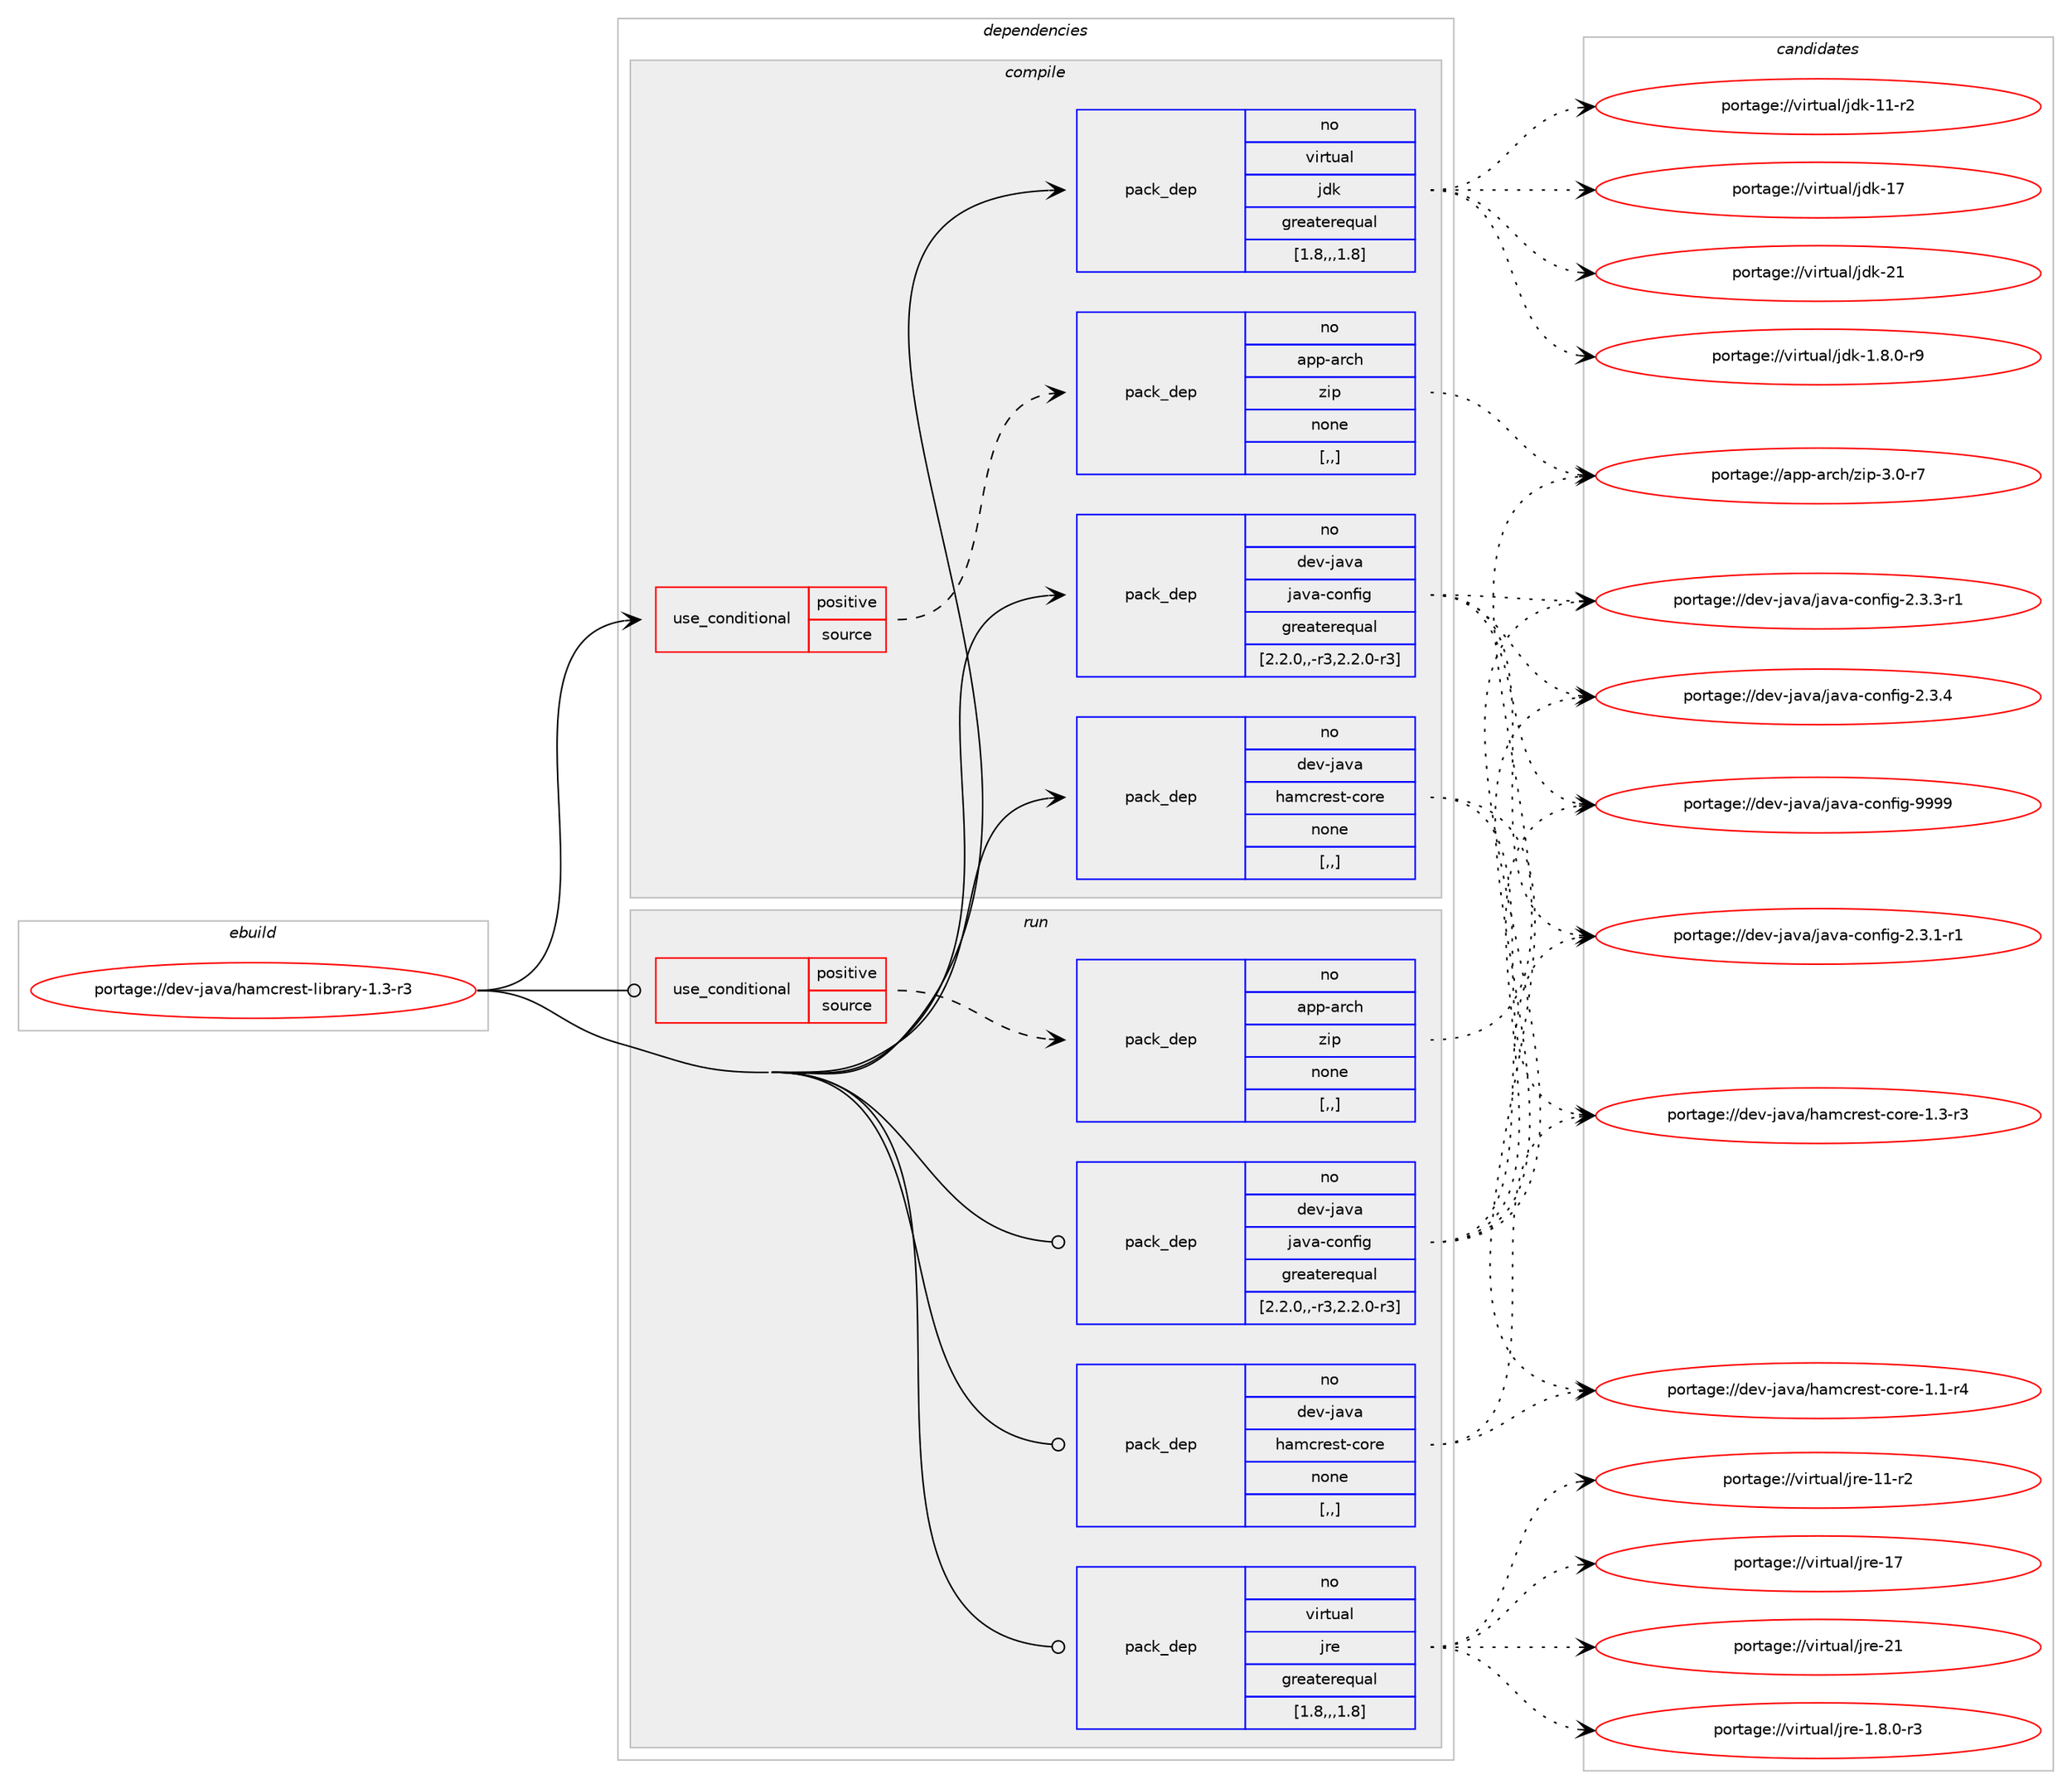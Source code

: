 digraph prolog {

# *************
# Graph options
# *************

newrank=true;
concentrate=true;
compound=true;
graph [rankdir=LR,fontname=Helvetica,fontsize=10,ranksep=1.5];#, ranksep=2.5, nodesep=0.2];
edge  [arrowhead=vee];
node  [fontname=Helvetica,fontsize=10];

# **********
# The ebuild
# **********

subgraph cluster_leftcol {
color=gray;
rank=same;
label=<<i>ebuild</i>>;
id [label="portage://dev-java/hamcrest-library-1.3-r3", color=red, width=4, href="../dev-java/hamcrest-library-1.3-r3.svg"];
}

# ****************
# The dependencies
# ****************

subgraph cluster_midcol {
color=gray;
label=<<i>dependencies</i>>;
subgraph cluster_compile {
fillcolor="#eeeeee";
style=filled;
label=<<i>compile</i>>;
subgraph cond21124 {
dependency91735 [label=<<TABLE BORDER="0" CELLBORDER="1" CELLSPACING="0" CELLPADDING="4"><TR><TD ROWSPAN="3" CELLPADDING="10">use_conditional</TD></TR><TR><TD>positive</TD></TR><TR><TD>source</TD></TR></TABLE>>, shape=none, color=red];
subgraph pack69587 {
dependency91736 [label=<<TABLE BORDER="0" CELLBORDER="1" CELLSPACING="0" CELLPADDING="4" WIDTH="220"><TR><TD ROWSPAN="6" CELLPADDING="30">pack_dep</TD></TR><TR><TD WIDTH="110">no</TD></TR><TR><TD>app-arch</TD></TR><TR><TD>zip</TD></TR><TR><TD>none</TD></TR><TR><TD>[,,]</TD></TR></TABLE>>, shape=none, color=blue];
}
dependency91735:e -> dependency91736:w [weight=20,style="dashed",arrowhead="vee"];
}
id:e -> dependency91735:w [weight=20,style="solid",arrowhead="vee"];
subgraph pack69588 {
dependency91737 [label=<<TABLE BORDER="0" CELLBORDER="1" CELLSPACING="0" CELLPADDING="4" WIDTH="220"><TR><TD ROWSPAN="6" CELLPADDING="30">pack_dep</TD></TR><TR><TD WIDTH="110">no</TD></TR><TR><TD>dev-java</TD></TR><TR><TD>hamcrest-core</TD></TR><TR><TD>none</TD></TR><TR><TD>[,,]</TD></TR></TABLE>>, shape=none, color=blue];
}
id:e -> dependency91737:w [weight=20,style="solid",arrowhead="vee"];
subgraph pack69589 {
dependency91738 [label=<<TABLE BORDER="0" CELLBORDER="1" CELLSPACING="0" CELLPADDING="4" WIDTH="220"><TR><TD ROWSPAN="6" CELLPADDING="30">pack_dep</TD></TR><TR><TD WIDTH="110">no</TD></TR><TR><TD>dev-java</TD></TR><TR><TD>java-config</TD></TR><TR><TD>greaterequal</TD></TR><TR><TD>[2.2.0,,-r3,2.2.0-r3]</TD></TR></TABLE>>, shape=none, color=blue];
}
id:e -> dependency91738:w [weight=20,style="solid",arrowhead="vee"];
subgraph pack69590 {
dependency91739 [label=<<TABLE BORDER="0" CELLBORDER="1" CELLSPACING="0" CELLPADDING="4" WIDTH="220"><TR><TD ROWSPAN="6" CELLPADDING="30">pack_dep</TD></TR><TR><TD WIDTH="110">no</TD></TR><TR><TD>virtual</TD></TR><TR><TD>jdk</TD></TR><TR><TD>greaterequal</TD></TR><TR><TD>[1.8,,,1.8]</TD></TR></TABLE>>, shape=none, color=blue];
}
id:e -> dependency91739:w [weight=20,style="solid",arrowhead="vee"];
}
subgraph cluster_compileandrun {
fillcolor="#eeeeee";
style=filled;
label=<<i>compile and run</i>>;
}
subgraph cluster_run {
fillcolor="#eeeeee";
style=filled;
label=<<i>run</i>>;
subgraph cond21125 {
dependency91740 [label=<<TABLE BORDER="0" CELLBORDER="1" CELLSPACING="0" CELLPADDING="4"><TR><TD ROWSPAN="3" CELLPADDING="10">use_conditional</TD></TR><TR><TD>positive</TD></TR><TR><TD>source</TD></TR></TABLE>>, shape=none, color=red];
subgraph pack69591 {
dependency91741 [label=<<TABLE BORDER="0" CELLBORDER="1" CELLSPACING="0" CELLPADDING="4" WIDTH="220"><TR><TD ROWSPAN="6" CELLPADDING="30">pack_dep</TD></TR><TR><TD WIDTH="110">no</TD></TR><TR><TD>app-arch</TD></TR><TR><TD>zip</TD></TR><TR><TD>none</TD></TR><TR><TD>[,,]</TD></TR></TABLE>>, shape=none, color=blue];
}
dependency91740:e -> dependency91741:w [weight=20,style="dashed",arrowhead="vee"];
}
id:e -> dependency91740:w [weight=20,style="solid",arrowhead="odot"];
subgraph pack69592 {
dependency91742 [label=<<TABLE BORDER="0" CELLBORDER="1" CELLSPACING="0" CELLPADDING="4" WIDTH="220"><TR><TD ROWSPAN="6" CELLPADDING="30">pack_dep</TD></TR><TR><TD WIDTH="110">no</TD></TR><TR><TD>dev-java</TD></TR><TR><TD>hamcrest-core</TD></TR><TR><TD>none</TD></TR><TR><TD>[,,]</TD></TR></TABLE>>, shape=none, color=blue];
}
id:e -> dependency91742:w [weight=20,style="solid",arrowhead="odot"];
subgraph pack69593 {
dependency91743 [label=<<TABLE BORDER="0" CELLBORDER="1" CELLSPACING="0" CELLPADDING="4" WIDTH="220"><TR><TD ROWSPAN="6" CELLPADDING="30">pack_dep</TD></TR><TR><TD WIDTH="110">no</TD></TR><TR><TD>dev-java</TD></TR><TR><TD>java-config</TD></TR><TR><TD>greaterequal</TD></TR><TR><TD>[2.2.0,,-r3,2.2.0-r3]</TD></TR></TABLE>>, shape=none, color=blue];
}
id:e -> dependency91743:w [weight=20,style="solid",arrowhead="odot"];
subgraph pack69594 {
dependency91744 [label=<<TABLE BORDER="0" CELLBORDER="1" CELLSPACING="0" CELLPADDING="4" WIDTH="220"><TR><TD ROWSPAN="6" CELLPADDING="30">pack_dep</TD></TR><TR><TD WIDTH="110">no</TD></TR><TR><TD>virtual</TD></TR><TR><TD>jre</TD></TR><TR><TD>greaterequal</TD></TR><TR><TD>[1.8,,,1.8]</TD></TR></TABLE>>, shape=none, color=blue];
}
id:e -> dependency91744:w [weight=20,style="solid",arrowhead="odot"];
}
}

# **************
# The candidates
# **************

subgraph cluster_choices {
rank=same;
color=gray;
label=<<i>candidates</i>>;

subgraph choice69587 {
color=black;
nodesep=1;
choice9711211245971149910447122105112455146484511455 [label="portage://app-arch/zip-3.0-r7", color=red, width=4,href="../app-arch/zip-3.0-r7.svg"];
dependency91736:e -> choice9711211245971149910447122105112455146484511455:w [style=dotted,weight="100"];
}
subgraph choice69588 {
color=black;
nodesep=1;
choice1001011184510697118974710497109991141011151164599111114101454946494511452 [label="portage://dev-java/hamcrest-core-1.1-r4", color=red, width=4,href="../dev-java/hamcrest-core-1.1-r4.svg"];
choice1001011184510697118974710497109991141011151164599111114101454946514511451 [label="portage://dev-java/hamcrest-core-1.3-r3", color=red, width=4,href="../dev-java/hamcrest-core-1.3-r3.svg"];
dependency91737:e -> choice1001011184510697118974710497109991141011151164599111114101454946494511452:w [style=dotted,weight="100"];
dependency91737:e -> choice1001011184510697118974710497109991141011151164599111114101454946514511451:w [style=dotted,weight="100"];
}
subgraph choice69589 {
color=black;
nodesep=1;
choice10010111845106971189747106971189745991111101021051034550465146494511449 [label="portage://dev-java/java-config-2.3.1-r1", color=red, width=4,href="../dev-java/java-config-2.3.1-r1.svg"];
choice10010111845106971189747106971189745991111101021051034550465146514511449 [label="portage://dev-java/java-config-2.3.3-r1", color=red, width=4,href="../dev-java/java-config-2.3.3-r1.svg"];
choice1001011184510697118974710697118974599111110102105103455046514652 [label="portage://dev-java/java-config-2.3.4", color=red, width=4,href="../dev-java/java-config-2.3.4.svg"];
choice10010111845106971189747106971189745991111101021051034557575757 [label="portage://dev-java/java-config-9999", color=red, width=4,href="../dev-java/java-config-9999.svg"];
dependency91738:e -> choice10010111845106971189747106971189745991111101021051034550465146494511449:w [style=dotted,weight="100"];
dependency91738:e -> choice10010111845106971189747106971189745991111101021051034550465146514511449:w [style=dotted,weight="100"];
dependency91738:e -> choice1001011184510697118974710697118974599111110102105103455046514652:w [style=dotted,weight="100"];
dependency91738:e -> choice10010111845106971189747106971189745991111101021051034557575757:w [style=dotted,weight="100"];
}
subgraph choice69590 {
color=black;
nodesep=1;
choice11810511411611797108471061001074549465646484511457 [label="portage://virtual/jdk-1.8.0-r9", color=red, width=4,href="../virtual/jdk-1.8.0-r9.svg"];
choice11810511411611797108471061001074549494511450 [label="portage://virtual/jdk-11-r2", color=red, width=4,href="../virtual/jdk-11-r2.svg"];
choice1181051141161179710847106100107454955 [label="portage://virtual/jdk-17", color=red, width=4,href="../virtual/jdk-17.svg"];
choice1181051141161179710847106100107455049 [label="portage://virtual/jdk-21", color=red, width=4,href="../virtual/jdk-21.svg"];
dependency91739:e -> choice11810511411611797108471061001074549465646484511457:w [style=dotted,weight="100"];
dependency91739:e -> choice11810511411611797108471061001074549494511450:w [style=dotted,weight="100"];
dependency91739:e -> choice1181051141161179710847106100107454955:w [style=dotted,weight="100"];
dependency91739:e -> choice1181051141161179710847106100107455049:w [style=dotted,weight="100"];
}
subgraph choice69591 {
color=black;
nodesep=1;
choice9711211245971149910447122105112455146484511455 [label="portage://app-arch/zip-3.0-r7", color=red, width=4,href="../app-arch/zip-3.0-r7.svg"];
dependency91741:e -> choice9711211245971149910447122105112455146484511455:w [style=dotted,weight="100"];
}
subgraph choice69592 {
color=black;
nodesep=1;
choice1001011184510697118974710497109991141011151164599111114101454946494511452 [label="portage://dev-java/hamcrest-core-1.1-r4", color=red, width=4,href="../dev-java/hamcrest-core-1.1-r4.svg"];
choice1001011184510697118974710497109991141011151164599111114101454946514511451 [label="portage://dev-java/hamcrest-core-1.3-r3", color=red, width=4,href="../dev-java/hamcrest-core-1.3-r3.svg"];
dependency91742:e -> choice1001011184510697118974710497109991141011151164599111114101454946494511452:w [style=dotted,weight="100"];
dependency91742:e -> choice1001011184510697118974710497109991141011151164599111114101454946514511451:w [style=dotted,weight="100"];
}
subgraph choice69593 {
color=black;
nodesep=1;
choice10010111845106971189747106971189745991111101021051034550465146494511449 [label="portage://dev-java/java-config-2.3.1-r1", color=red, width=4,href="../dev-java/java-config-2.3.1-r1.svg"];
choice10010111845106971189747106971189745991111101021051034550465146514511449 [label="portage://dev-java/java-config-2.3.3-r1", color=red, width=4,href="../dev-java/java-config-2.3.3-r1.svg"];
choice1001011184510697118974710697118974599111110102105103455046514652 [label="portage://dev-java/java-config-2.3.4", color=red, width=4,href="../dev-java/java-config-2.3.4.svg"];
choice10010111845106971189747106971189745991111101021051034557575757 [label="portage://dev-java/java-config-9999", color=red, width=4,href="../dev-java/java-config-9999.svg"];
dependency91743:e -> choice10010111845106971189747106971189745991111101021051034550465146494511449:w [style=dotted,weight="100"];
dependency91743:e -> choice10010111845106971189747106971189745991111101021051034550465146514511449:w [style=dotted,weight="100"];
dependency91743:e -> choice1001011184510697118974710697118974599111110102105103455046514652:w [style=dotted,weight="100"];
dependency91743:e -> choice10010111845106971189747106971189745991111101021051034557575757:w [style=dotted,weight="100"];
}
subgraph choice69594 {
color=black;
nodesep=1;
choice11810511411611797108471061141014549465646484511451 [label="portage://virtual/jre-1.8.0-r3", color=red, width=4,href="../virtual/jre-1.8.0-r3.svg"];
choice11810511411611797108471061141014549494511450 [label="portage://virtual/jre-11-r2", color=red, width=4,href="../virtual/jre-11-r2.svg"];
choice1181051141161179710847106114101454955 [label="portage://virtual/jre-17", color=red, width=4,href="../virtual/jre-17.svg"];
choice1181051141161179710847106114101455049 [label="portage://virtual/jre-21", color=red, width=4,href="../virtual/jre-21.svg"];
dependency91744:e -> choice11810511411611797108471061141014549465646484511451:w [style=dotted,weight="100"];
dependency91744:e -> choice11810511411611797108471061141014549494511450:w [style=dotted,weight="100"];
dependency91744:e -> choice1181051141161179710847106114101454955:w [style=dotted,weight="100"];
dependency91744:e -> choice1181051141161179710847106114101455049:w [style=dotted,weight="100"];
}
}

}
